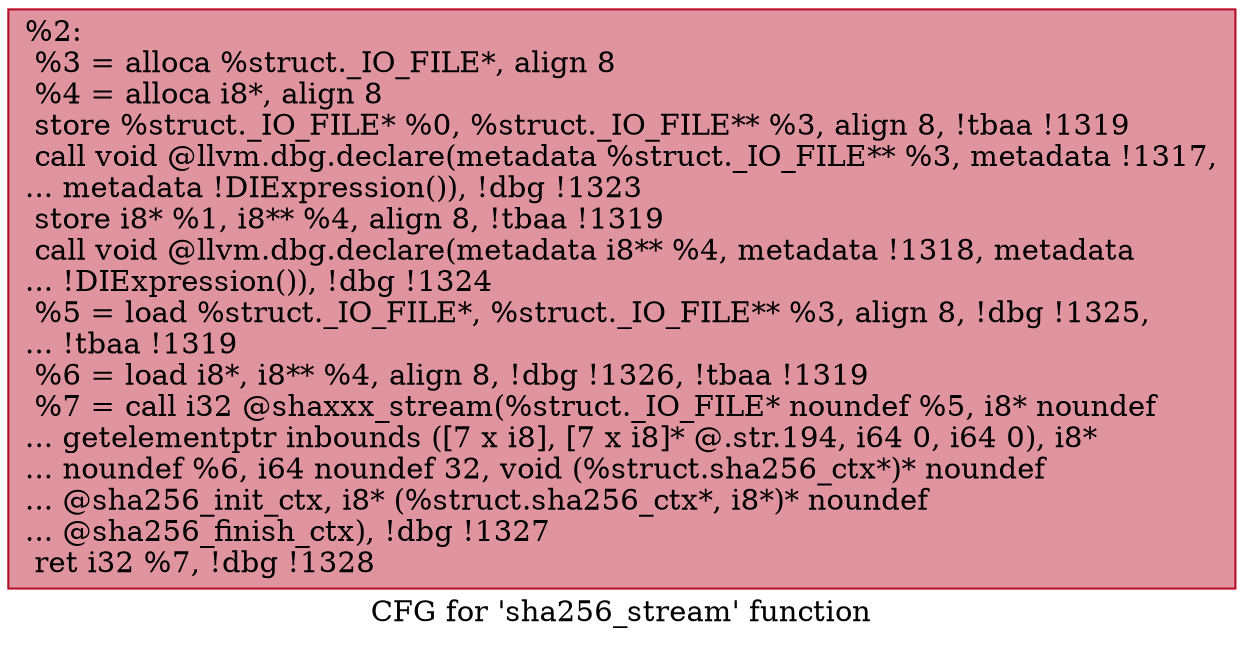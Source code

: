 digraph "CFG for 'sha256_stream' function" {
	label="CFG for 'sha256_stream' function";

	Node0x2146450 [shape=record,color="#b70d28ff", style=filled, fillcolor="#b70d2870",label="{%2:\l  %3 = alloca %struct._IO_FILE*, align 8\l  %4 = alloca i8*, align 8\l  store %struct._IO_FILE* %0, %struct._IO_FILE** %3, align 8, !tbaa !1319\l  call void @llvm.dbg.declare(metadata %struct._IO_FILE** %3, metadata !1317,\l... metadata !DIExpression()), !dbg !1323\l  store i8* %1, i8** %4, align 8, !tbaa !1319\l  call void @llvm.dbg.declare(metadata i8** %4, metadata !1318, metadata\l... !DIExpression()), !dbg !1324\l  %5 = load %struct._IO_FILE*, %struct._IO_FILE** %3, align 8, !dbg !1325,\l... !tbaa !1319\l  %6 = load i8*, i8** %4, align 8, !dbg !1326, !tbaa !1319\l  %7 = call i32 @shaxxx_stream(%struct._IO_FILE* noundef %5, i8* noundef\l... getelementptr inbounds ([7 x i8], [7 x i8]* @.str.194, i64 0, i64 0), i8*\l... noundef %6, i64 noundef 32, void (%struct.sha256_ctx*)* noundef\l... @sha256_init_ctx, i8* (%struct.sha256_ctx*, i8*)* noundef\l... @sha256_finish_ctx), !dbg !1327\l  ret i32 %7, !dbg !1328\l}"];
}
